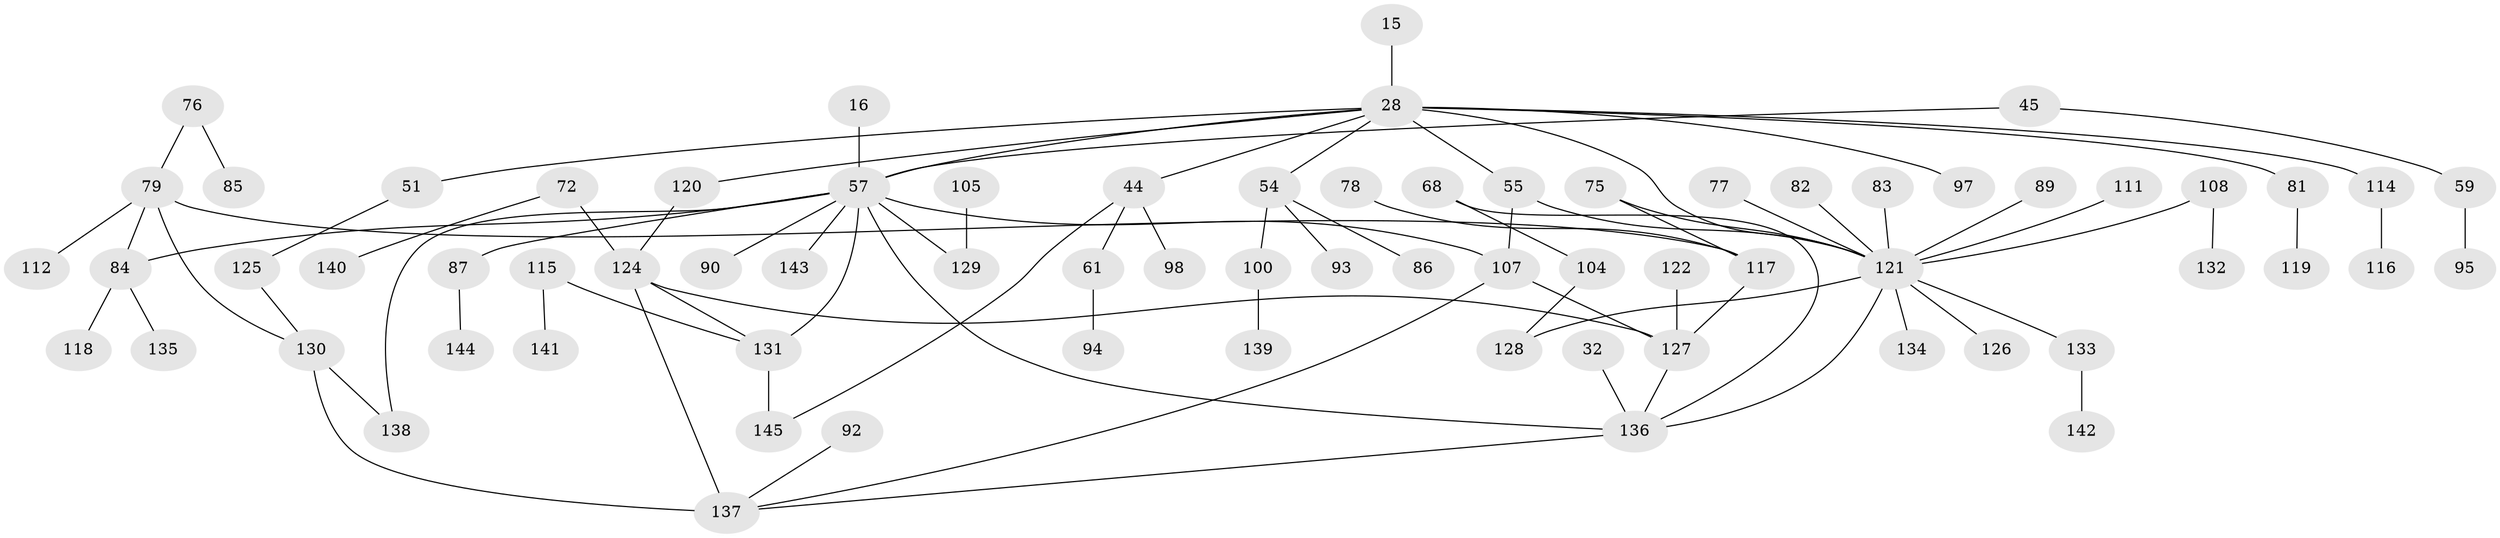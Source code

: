 // original degree distribution, {2: 0.31724137931034485, 5: 0.06896551724137931, 6: 0.013793103448275862, 3: 0.15172413793103448, 4: 0.1103448275862069, 1: 0.3310344827586207, 8: 0.006896551724137931}
// Generated by graph-tools (version 1.1) at 2025/41/03/09/25 04:41:21]
// undirected, 72 vertices, 86 edges
graph export_dot {
graph [start="1"]
  node [color=gray90,style=filled];
  15;
  16;
  28 [super="+19+22+14"];
  32;
  44;
  45;
  51;
  54;
  55 [super="+37"];
  57 [super="+33+10+4+12+13"];
  59;
  61;
  68;
  72;
  75 [super="+34"];
  76;
  77;
  78;
  79 [super="+42"];
  81;
  82;
  83;
  84;
  85;
  86;
  87 [super="+27"];
  89;
  90;
  92;
  93;
  94;
  95;
  97;
  98;
  100;
  104;
  105;
  107 [super="+103+58+106"];
  108;
  111;
  112;
  114;
  115 [super="+110"];
  116;
  117 [super="+31"];
  118;
  119;
  120 [super="+64"];
  121 [super="+39+53+48+73+74"];
  122;
  124 [super="+70+113"];
  125;
  126;
  127 [super="+66+62"];
  128;
  129 [super="+99"];
  130;
  131 [super="+25+91+101"];
  132;
  133;
  134;
  135;
  136 [super="+29+50+123"];
  137 [super="+71+109+80"];
  138;
  139;
  140;
  141;
  142;
  143 [super="+1"];
  144;
  145;
  15 -- 28;
  16 -- 57;
  28 -- 81;
  28 -- 44;
  28 -- 114;
  28 -- 54;
  28 -- 57 [weight=2];
  28 -- 97;
  28 -- 55 [weight=2];
  28 -- 51;
  28 -- 120;
  28 -- 121;
  32 -- 136;
  44 -- 61;
  44 -- 98;
  44 -- 145;
  45 -- 59;
  45 -- 57;
  51 -- 125;
  54 -- 86;
  54 -- 93;
  54 -- 100;
  55 -- 107 [weight=2];
  55 -- 121;
  57 -- 87 [weight=2];
  57 -- 90;
  57 -- 138;
  57 -- 84;
  57 -- 136 [weight=2];
  57 -- 131 [weight=3];
  57 -- 107;
  57 -- 129;
  57 -- 143;
  59 -- 95;
  61 -- 94;
  68 -- 104;
  68 -- 136;
  72 -- 140;
  72 -- 124;
  75 -- 117;
  75 -- 121;
  76 -- 85;
  76 -- 79;
  77 -- 121;
  78 -- 117;
  79 -- 112;
  79 -- 130;
  79 -- 84;
  79 -- 117;
  81 -- 119;
  82 -- 121;
  83 -- 121;
  84 -- 118;
  84 -- 135;
  87 -- 144;
  89 -- 121;
  92 -- 137;
  100 -- 139;
  104 -- 128;
  105 -- 129;
  107 -- 127 [weight=2];
  107 -- 137;
  108 -- 132;
  108 -- 121;
  111 -- 121;
  114 -- 116;
  115 -- 131;
  115 -- 141;
  117 -- 127;
  120 -- 124;
  121 -- 128;
  121 -- 136 [weight=2];
  121 -- 134;
  121 -- 133;
  121 -- 126;
  122 -- 127;
  124 -- 131 [weight=2];
  124 -- 137 [weight=2];
  124 -- 127;
  125 -- 130;
  127 -- 136;
  130 -- 138;
  130 -- 137;
  131 -- 145;
  133 -- 142;
  136 -- 137;
}
